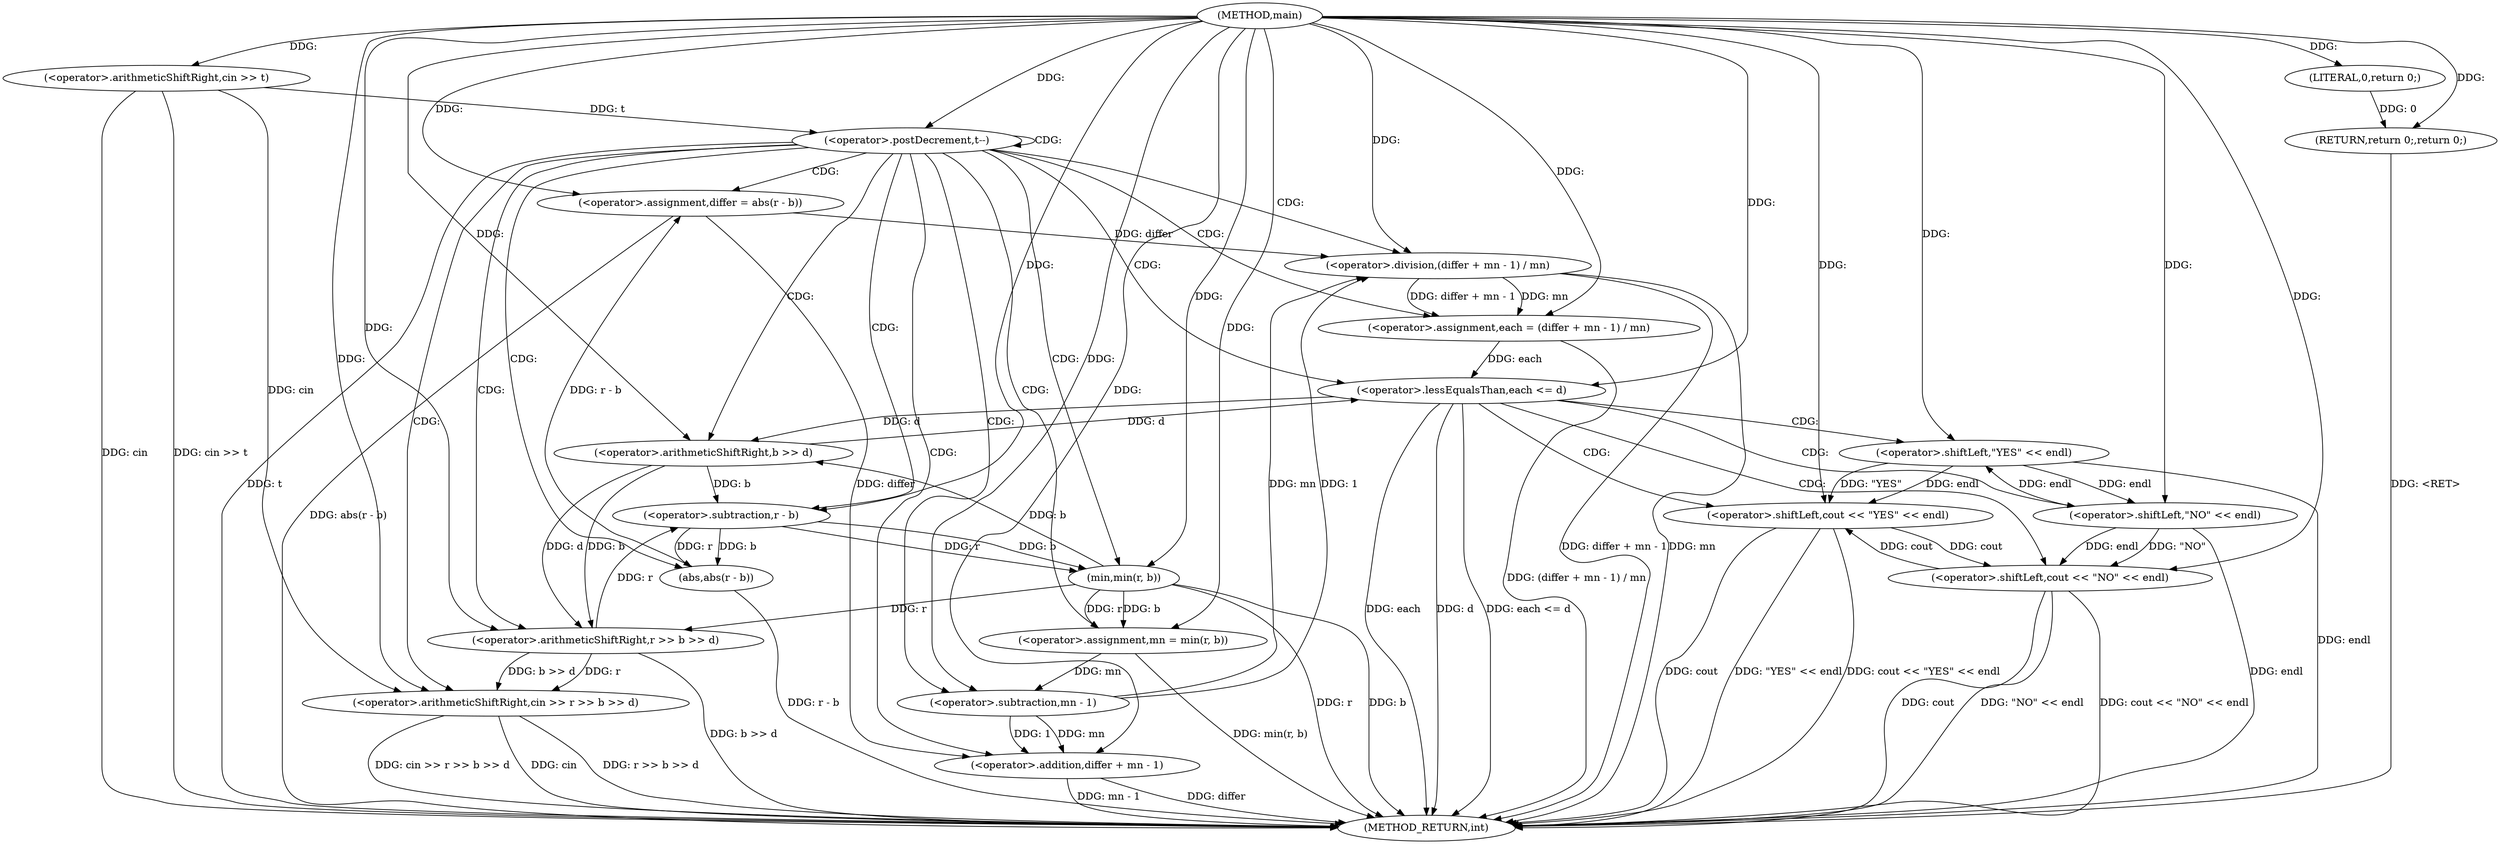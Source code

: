 digraph "main" {  
"1000181" [label = "(METHOD,main)" ]
"1000244" [label = "(METHOD_RETURN,int)" ]
"1000187" [label = "(<operator>.arithmeticShiftRight,cin >> t)" ]
"1000242" [label = "(RETURN,return 0;,return 0;)" ]
"1000191" [label = "(<operator>.postDecrement,t--)" ]
"1000243" [label = "(LITERAL,0,return 0;)" ]
"1000197" [label = "(<operator>.arithmeticShiftRight,cin >> r >> b >> d)" ]
"1000205" [label = "(<operator>.assignment,differ = abs(r - b))" ]
"1000212" [label = "(<operator>.assignment,mn = min(r, b))" ]
"1000218" [label = "(<operator>.assignment,each = (differ + mn - 1) / mn)" ]
"1000228" [label = "(<operator>.lessEqualsThan,each <= d)" ]
"1000231" [label = "(<operator>.shiftLeft,cout << \"YES\" << endl)" ]
"1000199" [label = "(<operator>.arithmeticShiftRight,r >> b >> d)" ]
"1000207" [label = "(abs,abs(r - b))" ]
"1000214" [label = "(min,min(r, b))" ]
"1000220" [label = "(<operator>.division,(differ + mn - 1) / mn)" ]
"1000237" [label = "(<operator>.shiftLeft,cout << \"NO\" << endl)" ]
"1000201" [label = "(<operator>.arithmeticShiftRight,b >> d)" ]
"1000208" [label = "(<operator>.subtraction,r - b)" ]
"1000221" [label = "(<operator>.addition,differ + mn - 1)" ]
"1000233" [label = "(<operator>.shiftLeft,\"YES\" << endl)" ]
"1000223" [label = "(<operator>.subtraction,mn - 1)" ]
"1000239" [label = "(<operator>.shiftLeft,\"NO\" << endl)" ]
  "1000242" -> "1000244"  [ label = "DDG: <RET>"] 
  "1000187" -> "1000244"  [ label = "DDG: cin"] 
  "1000187" -> "1000244"  [ label = "DDG: cin >> t"] 
  "1000191" -> "1000244"  [ label = "DDG: t"] 
  "1000197" -> "1000244"  [ label = "DDG: cin"] 
  "1000199" -> "1000244"  [ label = "DDG: b >> d"] 
  "1000197" -> "1000244"  [ label = "DDG: r >> b >> d"] 
  "1000197" -> "1000244"  [ label = "DDG: cin >> r >> b >> d"] 
  "1000207" -> "1000244"  [ label = "DDG: r - b"] 
  "1000205" -> "1000244"  [ label = "DDG: abs(r - b)"] 
  "1000214" -> "1000244"  [ label = "DDG: r"] 
  "1000214" -> "1000244"  [ label = "DDG: b"] 
  "1000212" -> "1000244"  [ label = "DDG: min(r, b)"] 
  "1000221" -> "1000244"  [ label = "DDG: differ"] 
  "1000221" -> "1000244"  [ label = "DDG: mn - 1"] 
  "1000220" -> "1000244"  [ label = "DDG: differ + mn - 1"] 
  "1000220" -> "1000244"  [ label = "DDG: mn"] 
  "1000218" -> "1000244"  [ label = "DDG: (differ + mn - 1) / mn"] 
  "1000228" -> "1000244"  [ label = "DDG: each"] 
  "1000228" -> "1000244"  [ label = "DDG: d"] 
  "1000228" -> "1000244"  [ label = "DDG: each <= d"] 
  "1000237" -> "1000244"  [ label = "DDG: cout"] 
  "1000239" -> "1000244"  [ label = "DDG: endl"] 
  "1000237" -> "1000244"  [ label = "DDG: \"NO\" << endl"] 
  "1000237" -> "1000244"  [ label = "DDG: cout << \"NO\" << endl"] 
  "1000231" -> "1000244"  [ label = "DDG: cout"] 
  "1000233" -> "1000244"  [ label = "DDG: endl"] 
  "1000231" -> "1000244"  [ label = "DDG: \"YES\" << endl"] 
  "1000231" -> "1000244"  [ label = "DDG: cout << \"YES\" << endl"] 
  "1000243" -> "1000242"  [ label = "DDG: 0"] 
  "1000181" -> "1000242"  [ label = "DDG: "] 
  "1000181" -> "1000187"  [ label = "DDG: "] 
  "1000181" -> "1000243"  [ label = "DDG: "] 
  "1000187" -> "1000191"  [ label = "DDG: t"] 
  "1000181" -> "1000191"  [ label = "DDG: "] 
  "1000207" -> "1000205"  [ label = "DDG: r - b"] 
  "1000214" -> "1000212"  [ label = "DDG: r"] 
  "1000214" -> "1000212"  [ label = "DDG: b"] 
  "1000220" -> "1000218"  [ label = "DDG: mn"] 
  "1000220" -> "1000218"  [ label = "DDG: differ + mn - 1"] 
  "1000187" -> "1000197"  [ label = "DDG: cin"] 
  "1000181" -> "1000197"  [ label = "DDG: "] 
  "1000199" -> "1000197"  [ label = "DDG: b >> d"] 
  "1000199" -> "1000197"  [ label = "DDG: r"] 
  "1000181" -> "1000205"  [ label = "DDG: "] 
  "1000181" -> "1000212"  [ label = "DDG: "] 
  "1000181" -> "1000218"  [ label = "DDG: "] 
  "1000214" -> "1000199"  [ label = "DDG: r"] 
  "1000181" -> "1000199"  [ label = "DDG: "] 
  "1000201" -> "1000199"  [ label = "DDG: b"] 
  "1000201" -> "1000199"  [ label = "DDG: d"] 
  "1000208" -> "1000207"  [ label = "DDG: r"] 
  "1000208" -> "1000207"  [ label = "DDG: b"] 
  "1000208" -> "1000214"  [ label = "DDG: r"] 
  "1000181" -> "1000214"  [ label = "DDG: "] 
  "1000208" -> "1000214"  [ label = "DDG: b"] 
  "1000205" -> "1000220"  [ label = "DDG: differ"] 
  "1000181" -> "1000220"  [ label = "DDG: "] 
  "1000223" -> "1000220"  [ label = "DDG: 1"] 
  "1000223" -> "1000220"  [ label = "DDG: mn"] 
  "1000218" -> "1000228"  [ label = "DDG: each"] 
  "1000181" -> "1000228"  [ label = "DDG: "] 
  "1000201" -> "1000228"  [ label = "DDG: d"] 
  "1000237" -> "1000231"  [ label = "DDG: cout"] 
  "1000181" -> "1000231"  [ label = "DDG: "] 
  "1000233" -> "1000231"  [ label = "DDG: endl"] 
  "1000233" -> "1000231"  [ label = "DDG: \"YES\""] 
  "1000214" -> "1000201"  [ label = "DDG: b"] 
  "1000181" -> "1000201"  [ label = "DDG: "] 
  "1000228" -> "1000201"  [ label = "DDG: d"] 
  "1000199" -> "1000208"  [ label = "DDG: r"] 
  "1000181" -> "1000208"  [ label = "DDG: "] 
  "1000201" -> "1000208"  [ label = "DDG: b"] 
  "1000205" -> "1000221"  [ label = "DDG: differ"] 
  "1000181" -> "1000221"  [ label = "DDG: "] 
  "1000223" -> "1000221"  [ label = "DDG: 1"] 
  "1000223" -> "1000221"  [ label = "DDG: mn"] 
  "1000181" -> "1000233"  [ label = "DDG: "] 
  "1000239" -> "1000233"  [ label = "DDG: endl"] 
  "1000231" -> "1000237"  [ label = "DDG: cout"] 
  "1000181" -> "1000237"  [ label = "DDG: "] 
  "1000239" -> "1000237"  [ label = "DDG: endl"] 
  "1000239" -> "1000237"  [ label = "DDG: \"NO\""] 
  "1000212" -> "1000223"  [ label = "DDG: mn"] 
  "1000181" -> "1000223"  [ label = "DDG: "] 
  "1000181" -> "1000239"  [ label = "DDG: "] 
  "1000233" -> "1000239"  [ label = "DDG: endl"] 
  "1000191" -> "1000207"  [ label = "CDG: "] 
  "1000191" -> "1000220"  [ label = "CDG: "] 
  "1000191" -> "1000214"  [ label = "CDG: "] 
  "1000191" -> "1000205"  [ label = "CDG: "] 
  "1000191" -> "1000191"  [ label = "CDG: "] 
  "1000191" -> "1000221"  [ label = "CDG: "] 
  "1000191" -> "1000218"  [ label = "CDG: "] 
  "1000191" -> "1000201"  [ label = "CDG: "] 
  "1000191" -> "1000208"  [ label = "CDG: "] 
  "1000191" -> "1000199"  [ label = "CDG: "] 
  "1000191" -> "1000197"  [ label = "CDG: "] 
  "1000191" -> "1000223"  [ label = "CDG: "] 
  "1000191" -> "1000212"  [ label = "CDG: "] 
  "1000191" -> "1000228"  [ label = "CDG: "] 
  "1000228" -> "1000239"  [ label = "CDG: "] 
  "1000228" -> "1000237"  [ label = "CDG: "] 
  "1000228" -> "1000231"  [ label = "CDG: "] 
  "1000228" -> "1000233"  [ label = "CDG: "] 
}
